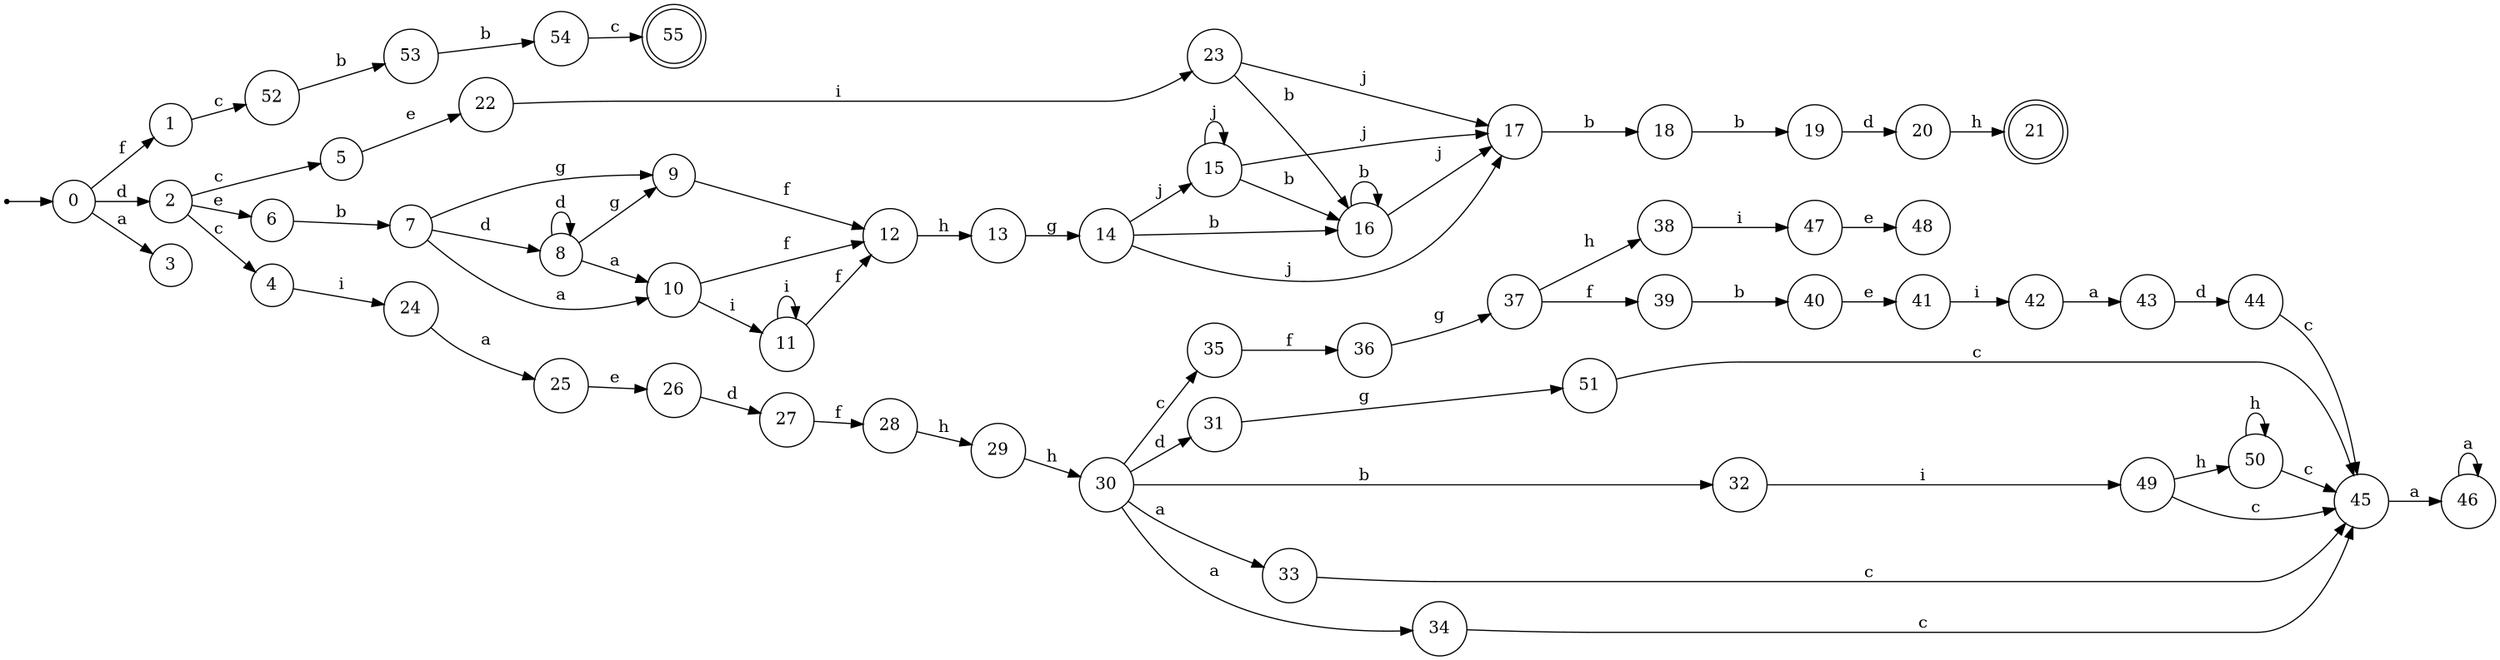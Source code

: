 digraph finite_state_machine {
rankdir=LR;
size="20,20";
node [shape = point]; "dummy0"
node [shape = circle]; "0";
"dummy0" -> "0";
node [shape = circle]; "1";
node [shape = circle]; "2";
node [shape = circle]; "3";
node [shape = circle]; "4";
node [shape = circle]; "5";
node [shape = circle]; "6";
node [shape = circle]; "7";
node [shape = circle]; "8";
node [shape = circle]; "9";
node [shape = circle]; "10";
node [shape = circle]; "11";
node [shape = circle]; "12";
node [shape = circle]; "13";
node [shape = circle]; "14";
node [shape = circle]; "15";
node [shape = circle]; "16";
node [shape = circle]; "17";
node [shape = circle]; "18";
node [shape = circle]; "19";
node [shape = circle]; "20";
node [shape = doublecircle]; "21";node [shape = circle]; "22";
node [shape = circle]; "23";
node [shape = circle]; "24";
node [shape = circle]; "25";
node [shape = circle]; "26";
node [shape = circle]; "27";
node [shape = circle]; "28";
node [shape = circle]; "29";
node [shape = circle]; "30";
node [shape = circle]; "31";
node [shape = circle]; "32";
node [shape = circle]; "33";
node [shape = circle]; "34";
node [shape = circle]; "35";
node [shape = circle]; "36";
node [shape = circle]; "37";
node [shape = circle]; "38";
node [shape = circle]; "39";
node [shape = circle]; "40";
node [shape = circle]; "41";
node [shape = circle]; "42";
node [shape = circle]; "43";
node [shape = circle]; "44";
node [shape = circle]; "45";
node [shape = circle]; "46";
node [shape = circle]; "47";
node [shape = circle]; "48";
node [shape = circle]; "49";
node [shape = circle]; "50";
node [shape = circle]; "51";
node [shape = circle]; "52";
node [shape = circle]; "53";
node [shape = circle]; "54";
node [shape = doublecircle]; "55";"0" -> "1" [label = "f"];
 "0" -> "2" [label = "d"];
 "0" -> "3" [label = "a"];
 "2" -> "4" [label = "c"];
 "2" -> "5" [label = "c"];
 "2" -> "6" [label = "e"];
 "6" -> "7" [label = "b"];
 "7" -> "8" [label = "d"];
 "7" -> "9" [label = "g"];
 "7" -> "10" [label = "a"];
 "10" -> "11" [label = "i"];
 "10" -> "12" [label = "f"];
 "12" -> "13" [label = "h"];
 "13" -> "14" [label = "g"];
 "14" -> "17" [label = "j"];
 "14" -> "15" [label = "j"];
 "14" -> "16" [label = "b"];
 "17" -> "18" [label = "b"];
 "18" -> "19" [label = "b"];
 "19" -> "20" [label = "d"];
 "20" -> "21" [label = "h"];
 "16" -> "16" [label = "b"];
 "16" -> "17" [label = "j"];
 "15" -> "17" [label = "j"];
 "15" -> "15" [label = "j"];
 "15" -> "16" [label = "b"];
 "11" -> "11" [label = "i"];
 "11" -> "12" [label = "f"];
 "9" -> "12" [label = "f"];
 "8" -> "8" [label = "d"];
 "8" -> "9" [label = "g"];
 "8" -> "10" [label = "a"];
 "5" -> "22" [label = "e"];
 "22" -> "23" [label = "i"];
 "23" -> "16" [label = "b"];
 "23" -> "17" [label = "j"];
 "4" -> "24" [label = "i"];
 "24" -> "25" [label = "a"];
 "25" -> "26" [label = "e"];
 "26" -> "27" [label = "d"];
 "27" -> "28" [label = "f"];
 "28" -> "29" [label = "h"];
 "29" -> "30" [label = "h"];
 "30" -> "31" [label = "d"];
 "30" -> "32" [label = "b"];
 "30" -> "33" [label = "a"];
 "30" -> "34" [label = "a"];
 "30" -> "35" [label = "c"];
 "35" -> "36" [label = "f"];
 "36" -> "37" [label = "g"];
 "37" -> "38" [label = "h"];
 "37" -> "39" [label = "f"];
 "39" -> "40" [label = "b"];
 "40" -> "41" [label = "e"];
 "41" -> "42" [label = "i"];
 "42" -> "43" [label = "a"];
 "43" -> "44" [label = "d"];
 "44" -> "45" [label = "c"];
 "45" -> "46" [label = "a"];
 "46" -> "46" [label = "a"];
 "38" -> "47" [label = "i"];
 "47" -> "48" [label = "e"];
 "34" -> "45" [label = "c"];
 "33" -> "45" [label = "c"];
 "32" -> "49" [label = "i"];
 "49" -> "50" [label = "h"];
 "49" -> "45" [label = "c"];
 "50" -> "50" [label = "h"];
 "50" -> "45" [label = "c"];
 "31" -> "51" [label = "g"];
 "51" -> "45" [label = "c"];
 "1" -> "52" [label = "c"];
 "52" -> "53" [label = "b"];
 "53" -> "54" [label = "b"];
 "54" -> "55" [label = "c"];
 }
